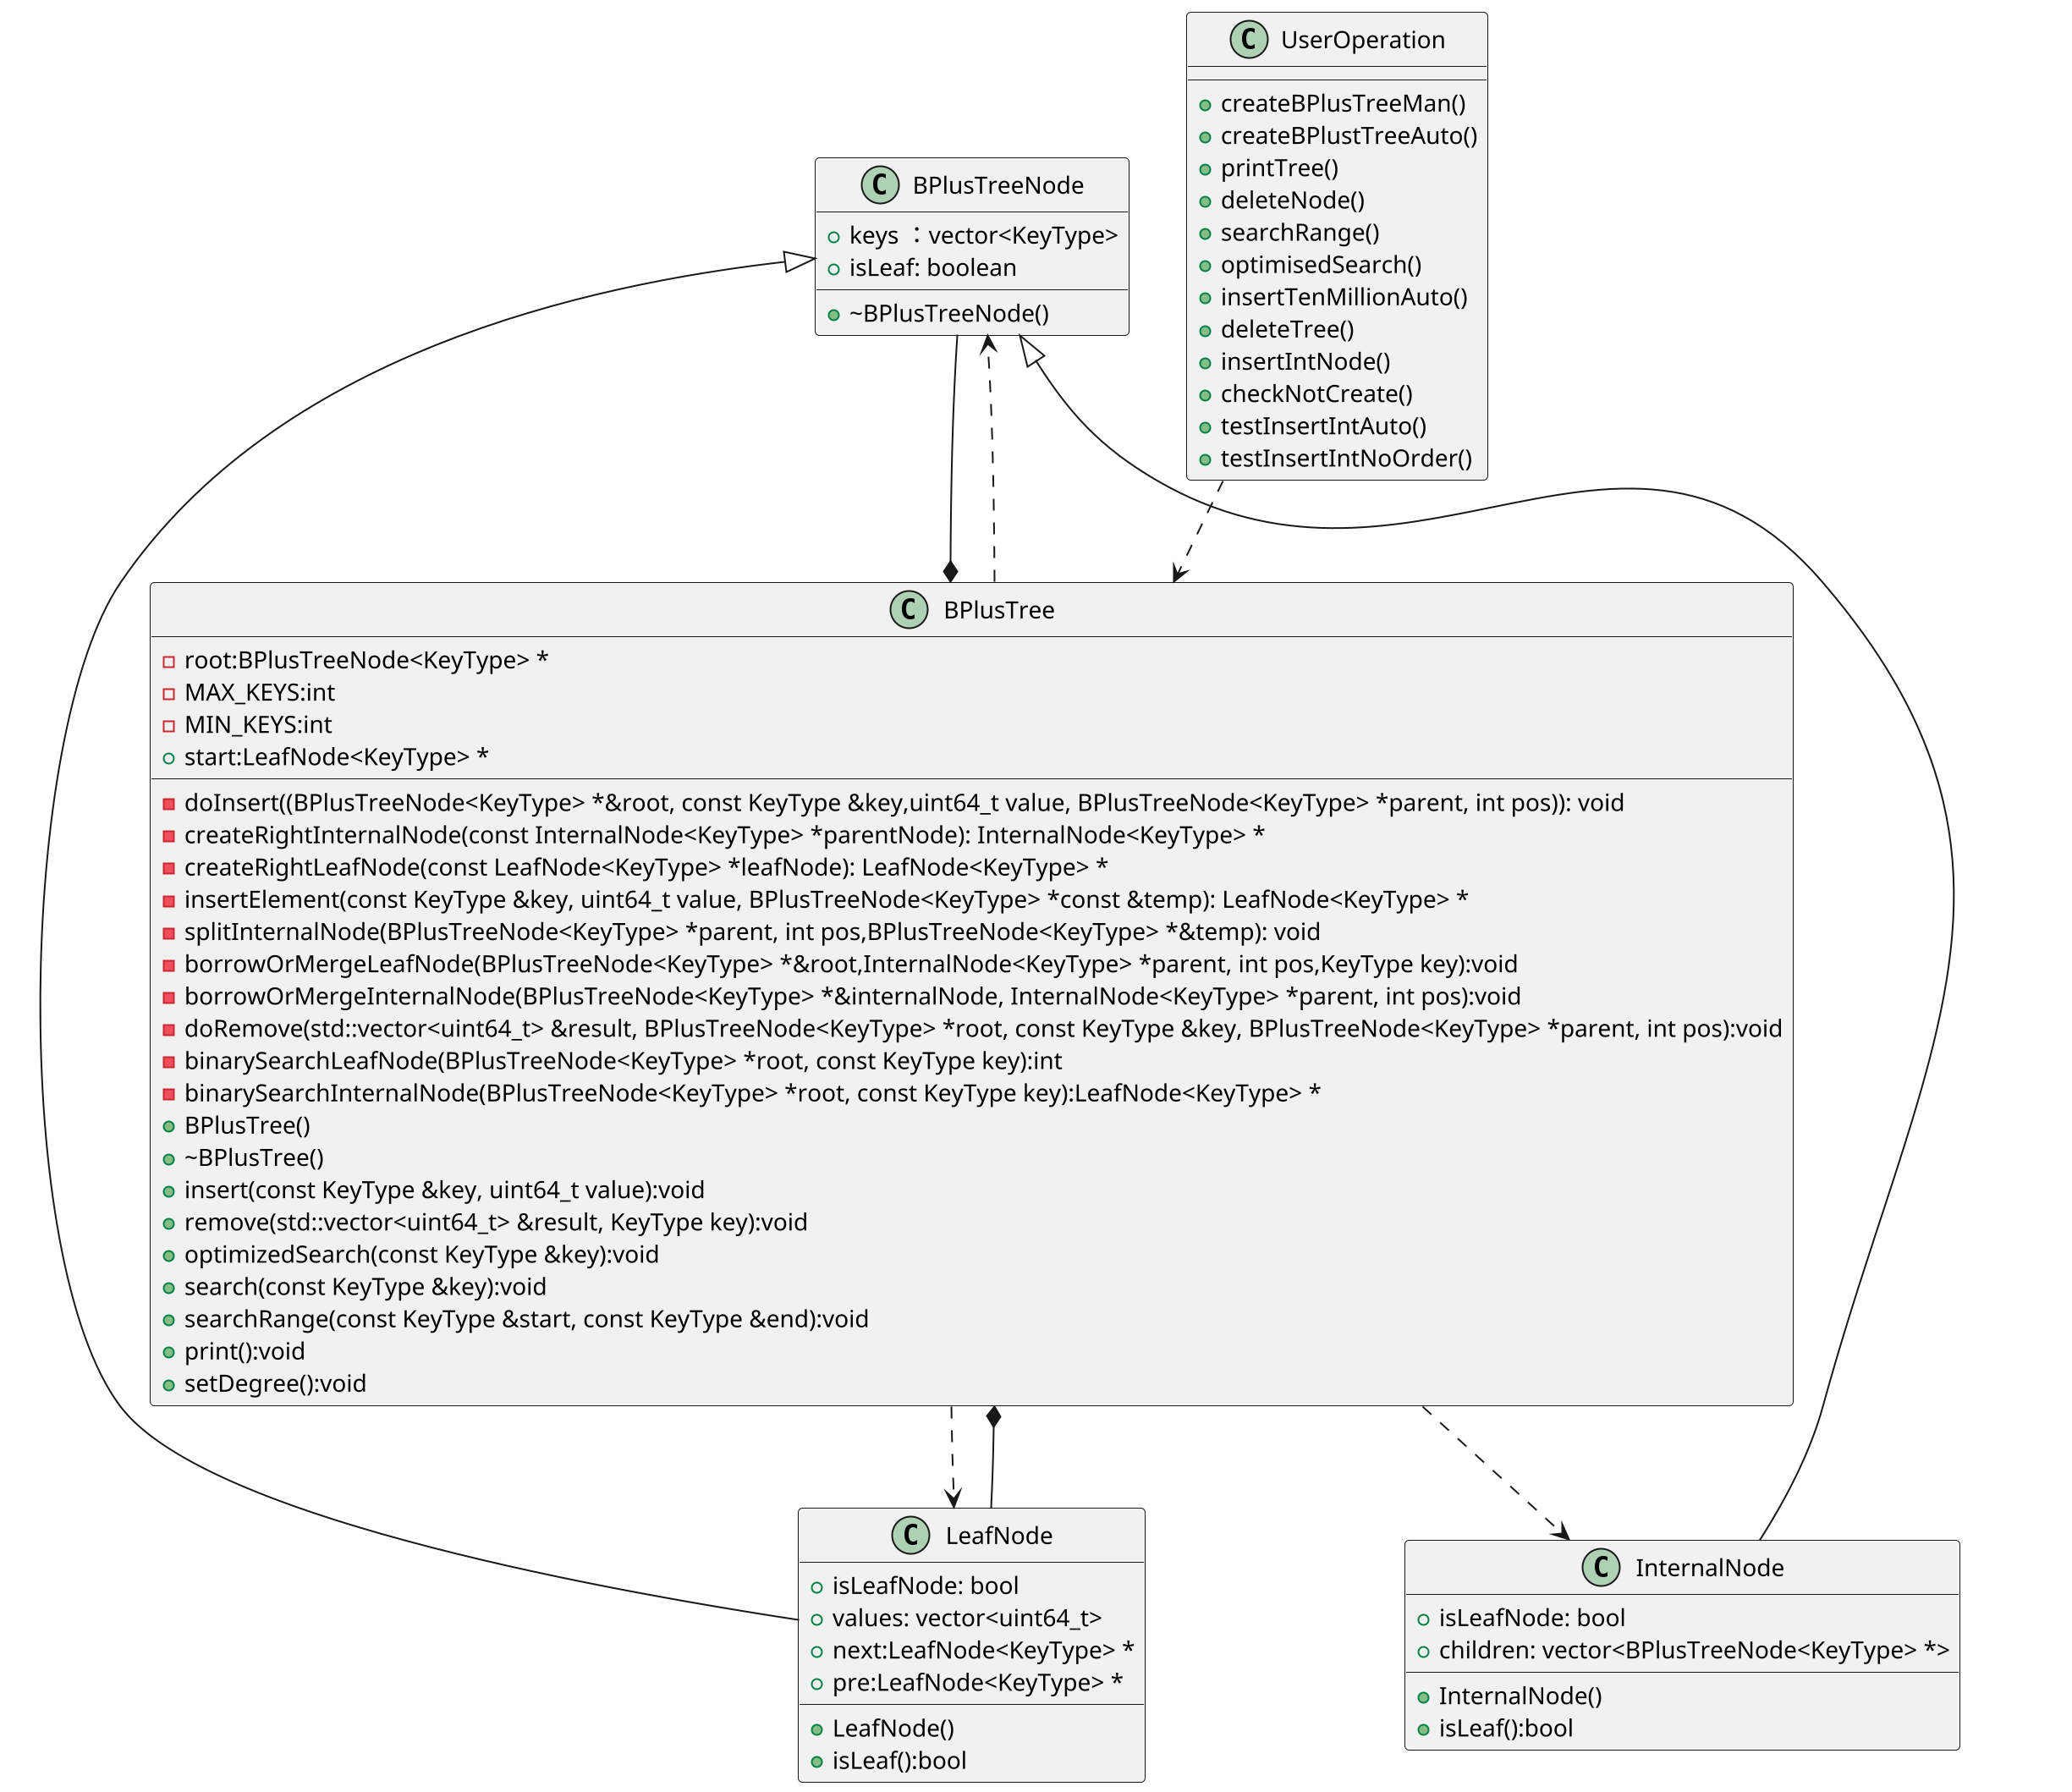 @startuml
scale 2
class BPlusTreeNode {
    +keys ：vector<KeyType>
    +isLeaf: boolean
    +~BPlusTreeNode()
}
 
class InternalNode {
    +isLeafNode: bool
    +children: vector<BPlusTreeNode<KeyType> *>
    +InternalNode()
    +isLeaf():bool
}
 
class LeafNode {
    +isLeafNode: bool
    +values: vector<uint64_t>
    +next:LeafNode<KeyType> *
    +pre:LeafNode<KeyType> *
    +LeafNode()
    +isLeaf():bool
}
 
class BPlusTree {
    -root:BPlusTreeNode<KeyType> *
    -MAX_KEYS:int
    -MIN_KEYS:int
    -doInsert((BPlusTreeNode<KeyType> *&root, const KeyType &key,uint64_t value, BPlusTreeNode<KeyType> *parent, int pos)): void
    -createRightInternalNode(const InternalNode<KeyType> *parentNode): InternalNode<KeyType> *
    -createRightLeafNode(const LeafNode<KeyType> *leafNode): LeafNode<KeyType> *
    -insertElement(const KeyType &key, uint64_t value, BPlusTreeNode<KeyType> *const &temp): LeafNode<KeyType> *
    -splitInternalNode(BPlusTreeNode<KeyType> *parent, int pos,BPlusTreeNode<KeyType> *&temp): void
    -borrowOrMergeLeafNode(BPlusTreeNode<KeyType> *&root,InternalNode<KeyType> *parent, int pos,KeyType key):void
    -borrowOrMergeInternalNode(BPlusTreeNode<KeyType> *&internalNode, InternalNode<KeyType> *parent, int pos):void
    -doRemove(std::vector<uint64_t> &result, BPlusTreeNode<KeyType> *root, const KeyType &key, BPlusTreeNode<KeyType> *parent, int pos):void
    -binarySearchLeafNode(BPlusTreeNode<KeyType> *root, const KeyType key):int
    -binarySearchInternalNode(BPlusTreeNode<KeyType> *root, const KeyType key):LeafNode<KeyType> *
    +start:LeafNode<KeyType> *
    +BPlusTree()
    +~BPlusTree()
    +insert(const KeyType &key, uint64_t value):void
    +remove(std::vector<uint64_t> &result, KeyType key):void
    +optimizedSearch(const KeyType &key):void
    +search(const KeyType &key):void
    +searchRange(const KeyType &start, const KeyType &end):void
    +print():void
    +setDegree():void
}


class UserOperation {
    +createBPlusTreeMan()
    +createBPlustTreeAuto()
    +printTree()
    +deleteNode()
    +searchRange()
    +optimisedSearch()
    +insertTenMillionAuto()
    +deleteTree()
    +insertIntNode()
    +checkNotCreate()
    +testInsertIntAuto()
    +testInsertIntNoOrder()
}

LeafNode  --* BPlusTree
BPlusTreeNode  --* BPlusTree

InternalNode --|>  BPlusTreeNode
LeafNode --|>  BPlusTreeNode

BPlusTree..>InternalNode
BPlusTree..>LeafNode
BPlusTree..>BPlusTreeNode
UserOperation..>BPlusTree

@enduml